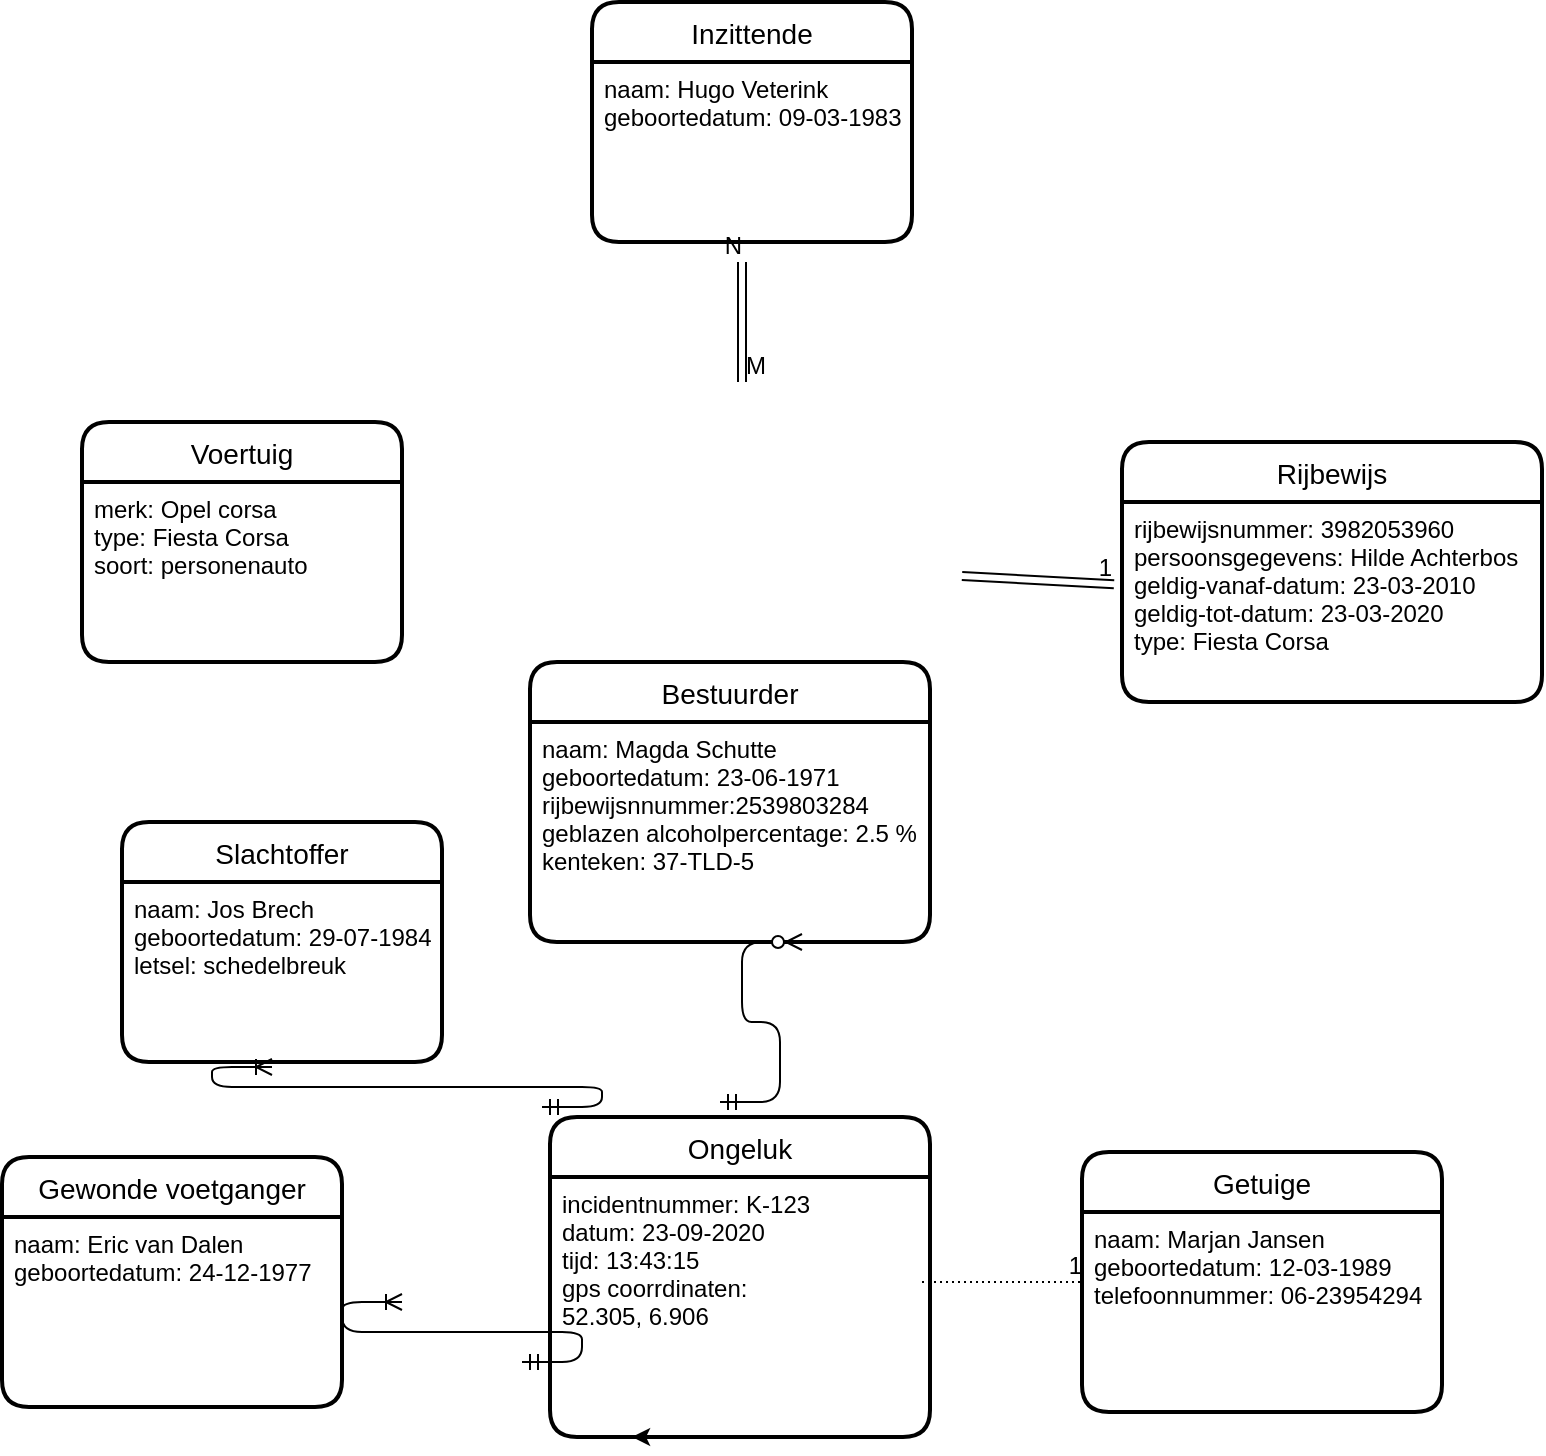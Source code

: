 <mxfile version="13.6.6" type="github">
  <diagram id="QFBMCSHLPr9kDl6M2E-0" name="Page-1">
    <mxGraphModel dx="868" dy="1651" grid="1" gridSize="10" guides="1" tooltips="1" connect="1" arrows="1" fold="1" page="1" pageScale="1" pageWidth="827" pageHeight="1169" math="0" shadow="0">
      <root>
        <mxCell id="0" />
        <mxCell id="1" parent="0" />
        <mxCell id="JKD6H21KlIi6bBvI1oGc-31" value="Voertuig" style="swimlane;childLayout=stackLayout;horizontal=1;startSize=30;horizontalStack=0;rounded=1;fontSize=14;fontStyle=0;strokeWidth=2;resizeParent=0;resizeLast=1;shadow=0;dashed=0;align=center;" vertex="1" parent="1">
          <mxGeometry x="90" y="-180" width="160" height="120" as="geometry" />
        </mxCell>
        <mxCell id="JKD6H21KlIi6bBvI1oGc-32" value="merk: Opel corsa&#xa;type: Fiesta Corsa&#xa;soort: personenauto" style="align=left;strokeColor=none;fillColor=none;spacingLeft=4;fontSize=12;verticalAlign=top;resizable=0;rotatable=0;part=1;" vertex="1" parent="JKD6H21KlIi6bBvI1oGc-31">
          <mxGeometry y="30" width="160" height="90" as="geometry" />
        </mxCell>
        <mxCell id="JKD6H21KlIi6bBvI1oGc-18" value="Rijbewijs" style="swimlane;childLayout=stackLayout;horizontal=1;startSize=30;horizontalStack=0;rounded=1;fontSize=14;fontStyle=0;strokeWidth=2;resizeParent=0;resizeLast=1;shadow=0;dashed=0;align=center;" vertex="1" parent="1">
          <mxGeometry x="610" y="-170" width="210" height="130" as="geometry" />
        </mxCell>
        <mxCell id="JKD6H21KlIi6bBvI1oGc-19" value="rijbewijsnummer: 3982053960&#xa;persoonsgegevens: Hilde Achterbos&#xa;geldig-vanaf-datum: 23-03-2010&#xa;geldig-tot-datum: 23-03-2020&#xa;type: Fiesta Corsa" style="align=left;strokeColor=none;fillColor=none;spacingLeft=4;fontSize=12;verticalAlign=top;resizable=0;rotatable=0;part=1;" vertex="1" parent="JKD6H21KlIi6bBvI1oGc-18">
          <mxGeometry y="30" width="210" height="100" as="geometry" />
        </mxCell>
        <mxCell id="JKD6H21KlIi6bBvI1oGc-8" value="Getuige" style="swimlane;childLayout=stackLayout;horizontal=1;startSize=30;horizontalStack=0;rounded=1;fontSize=14;fontStyle=0;strokeWidth=2;resizeParent=0;resizeLast=1;shadow=0;dashed=0;align=center;" vertex="1" parent="1">
          <mxGeometry x="590" y="185" width="180" height="130" as="geometry" />
        </mxCell>
        <mxCell id="JKD6H21KlIi6bBvI1oGc-9" value="naam: Marjan Jansen&#xa;geboortedatum: 12-03-1989&#xa;telefoonnummer: 06-23954294" style="align=left;strokeColor=none;fillColor=none;spacingLeft=4;fontSize=12;verticalAlign=top;resizable=0;rotatable=0;part=1;" vertex="1" parent="JKD6H21KlIi6bBvI1oGc-8">
          <mxGeometry y="30" width="180" height="100" as="geometry" />
        </mxCell>
        <mxCell id="JKD6H21KlIi6bBvI1oGc-6" value="Inzittende" style="swimlane;childLayout=stackLayout;horizontal=1;startSize=30;horizontalStack=0;rounded=1;fontSize=14;fontStyle=0;strokeWidth=2;resizeParent=0;resizeLast=1;shadow=0;dashed=0;align=center;" vertex="1" parent="1">
          <mxGeometry x="345" y="-390" width="160" height="120" as="geometry" />
        </mxCell>
        <mxCell id="JKD6H21KlIi6bBvI1oGc-7" value="naam: Hugo Veterink&#xa;geboortedatum: 09-03-1983&#xa;" style="align=left;strokeColor=none;fillColor=none;spacingLeft=4;fontSize=12;verticalAlign=top;resizable=0;rotatable=0;part=1;" vertex="1" parent="JKD6H21KlIi6bBvI1oGc-6">
          <mxGeometry y="30" width="160" height="90" as="geometry" />
        </mxCell>
        <mxCell id="JKD6H21KlIi6bBvI1oGc-47" value="" style="shape=link;html=1;rounded=0;entryX=-0.019;entryY=0.411;entryDx=0;entryDy=0;entryPerimeter=0;" edge="1" parent="1" target="JKD6H21KlIi6bBvI1oGc-19">
          <mxGeometry relative="1" as="geometry">
            <mxPoint x="530" y="-103" as="sourcePoint" />
            <mxPoint x="600" y="-105" as="targetPoint" />
          </mxGeometry>
        </mxCell>
        <mxCell id="JKD6H21KlIi6bBvI1oGc-48" value="1" style="resizable=0;html=1;align=right;verticalAlign=bottom;" connectable="0" vertex="1" parent="JKD6H21KlIi6bBvI1oGc-47">
          <mxGeometry x="1" relative="1" as="geometry" />
        </mxCell>
        <mxCell id="JKD6H21KlIi6bBvI1oGc-52" value="" style="shape=link;html=1;rounded=0;" edge="1" parent="1">
          <mxGeometry relative="1" as="geometry">
            <mxPoint x="420" y="-200" as="sourcePoint" />
            <mxPoint x="420" y="-260" as="targetPoint" />
          </mxGeometry>
        </mxCell>
        <mxCell id="JKD6H21KlIi6bBvI1oGc-53" value="M" style="resizable=0;html=1;align=left;verticalAlign=bottom;" connectable="0" vertex="1" parent="JKD6H21KlIi6bBvI1oGc-52">
          <mxGeometry x="-1" relative="1" as="geometry" />
        </mxCell>
        <mxCell id="JKD6H21KlIi6bBvI1oGc-54" value="N" style="resizable=0;html=1;align=right;verticalAlign=bottom;" connectable="0" vertex="1" parent="JKD6H21KlIi6bBvI1oGc-52">
          <mxGeometry x="1" relative="1" as="geometry" />
        </mxCell>
        <mxCell id="JKD6H21KlIi6bBvI1oGc-62" value="" style="endArrow=none;html=1;rounded=0;dashed=1;dashPattern=1 2;entryX=0;entryY=0.35;entryDx=0;entryDy=0;entryPerimeter=0;" edge="1" parent="1" target="JKD6H21KlIi6bBvI1oGc-9">
          <mxGeometry relative="1" as="geometry">
            <mxPoint x="510" y="250" as="sourcePoint" />
            <mxPoint x="580" y="250" as="targetPoint" />
          </mxGeometry>
        </mxCell>
        <mxCell id="JKD6H21KlIi6bBvI1oGc-63" value="1" style="resizable=0;html=1;align=right;verticalAlign=bottom;" connectable="0" vertex="1" parent="JKD6H21KlIi6bBvI1oGc-62">
          <mxGeometry x="1" relative="1" as="geometry" />
        </mxCell>
        <mxCell id="JKD6H21KlIi6bBvI1oGc-12" value="Slachtoffer" style="swimlane;childLayout=stackLayout;horizontal=1;startSize=30;horizontalStack=0;rounded=1;fontSize=14;fontStyle=0;strokeWidth=2;resizeParent=0;resizeLast=1;shadow=0;dashed=0;align=center;" vertex="1" parent="1">
          <mxGeometry x="110" y="20" width="160" height="120" as="geometry" />
        </mxCell>
        <mxCell id="JKD6H21KlIi6bBvI1oGc-13" value="naam: Jos Brech&#xa;geboortedatum: 29-07-1984&#xa;letsel: schedelbreuk&#xa;" style="align=left;strokeColor=none;fillColor=none;spacingLeft=4;fontSize=12;verticalAlign=top;resizable=0;rotatable=0;part=1;" vertex="1" parent="JKD6H21KlIi6bBvI1oGc-12">
          <mxGeometry y="30" width="160" height="90" as="geometry" />
        </mxCell>
        <mxCell id="JKD6H21KlIi6bBvI1oGc-10" value="Bestuurder" style="swimlane;childLayout=stackLayout;horizontal=1;startSize=30;horizontalStack=0;rounded=1;fontSize=14;fontStyle=0;strokeWidth=2;resizeParent=0;resizeLast=1;shadow=0;dashed=0;align=center;" vertex="1" parent="1">
          <mxGeometry x="314" y="-60" width="200" height="140" as="geometry" />
        </mxCell>
        <mxCell id="JKD6H21KlIi6bBvI1oGc-11" value="naam: Magda Schutte&#xa;geboortedatum: 23-06-1971&#xa;rijbewijsnnummer:2539803284&#xa;geblazen alcoholpercentage: 2.5 %&#xa;kenteken: 37-TLD-5&#xa;" style="align=left;strokeColor=none;fillColor=none;spacingLeft=4;fontSize=12;verticalAlign=top;resizable=0;rotatable=0;part=1;" vertex="1" parent="JKD6H21KlIi6bBvI1oGc-10">
          <mxGeometry y="30" width="200" height="110" as="geometry" />
        </mxCell>
        <mxCell id="JKD6H21KlIi6bBvI1oGc-64" value="" style="edgeStyle=entityRelationEdgeStyle;fontSize=12;html=1;endArrow=ERzeroToMany;startArrow=ERmandOne;" edge="1" parent="JKD6H21KlIi6bBvI1oGc-10">
          <mxGeometry width="100" height="100" relative="1" as="geometry">
            <mxPoint x="95" y="220" as="sourcePoint" />
            <mxPoint x="136" y="140" as="targetPoint" />
          </mxGeometry>
        </mxCell>
        <mxCell id="JKD6H21KlIi6bBvI1oGc-4" value="Ongeluk" style="swimlane;childLayout=stackLayout;horizontal=1;startSize=30;horizontalStack=0;rounded=1;fontSize=14;fontStyle=0;strokeWidth=2;resizeParent=0;resizeLast=1;shadow=0;dashed=0;align=center;" vertex="1" parent="1">
          <mxGeometry x="324" y="167.5" width="190" height="160" as="geometry" />
        </mxCell>
        <mxCell id="JKD6H21KlIi6bBvI1oGc-5" value="incidentnummer: K-123&#xa;datum: 23-09-2020&#xa;tijd: 13:43:15&#xa;gps coorrdinaten: &#xa;52.305, 6.906" style="align=left;strokeColor=none;fillColor=none;spacingLeft=4;fontSize=12;verticalAlign=top;resizable=0;rotatable=0;part=1;" vertex="1" parent="JKD6H21KlIi6bBvI1oGc-4">
          <mxGeometry y="30" width="190" height="130" as="geometry" />
        </mxCell>
        <mxCell id="JKD6H21KlIi6bBvI1oGc-66" style="edgeStyle=orthogonalEdgeStyle;rounded=0;orthogonalLoop=1;jettySize=auto;html=1;exitX=0.25;exitY=1;exitDx=0;exitDy=0;entryX=0.216;entryY=1;entryDx=0;entryDy=0;entryPerimeter=0;" edge="1" parent="JKD6H21KlIi6bBvI1oGc-4" source="JKD6H21KlIi6bBvI1oGc-5" target="JKD6H21KlIi6bBvI1oGc-5">
          <mxGeometry relative="1" as="geometry" />
        </mxCell>
        <mxCell id="JKD6H21KlIi6bBvI1oGc-14" value="Gewonde voetganger" style="swimlane;childLayout=stackLayout;horizontal=1;startSize=30;horizontalStack=0;rounded=1;fontSize=14;fontStyle=0;strokeWidth=2;resizeParent=0;resizeLast=1;shadow=0;dashed=0;align=center;" vertex="1" parent="1">
          <mxGeometry x="50" y="187.5" width="170" height="125" as="geometry" />
        </mxCell>
        <mxCell id="JKD6H21KlIi6bBvI1oGc-65" value="" style="edgeStyle=entityRelationEdgeStyle;fontSize=12;html=1;endArrow=ERoneToMany;startArrow=ERmandOne;" edge="1" parent="JKD6H21KlIi6bBvI1oGc-14">
          <mxGeometry width="100" height="100" relative="1" as="geometry">
            <mxPoint x="270" y="-25" as="sourcePoint" />
            <mxPoint x="135" y="-45" as="targetPoint" />
          </mxGeometry>
        </mxCell>
        <mxCell id="JKD6H21KlIi6bBvI1oGc-15" value="naam: Eric van Dalen&#xa;geboortedatum: 24-12-1977" style="align=left;strokeColor=none;fillColor=none;spacingLeft=4;fontSize=12;verticalAlign=top;resizable=0;rotatable=0;part=1;" vertex="1" parent="JKD6H21KlIi6bBvI1oGc-14">
          <mxGeometry y="30" width="170" height="95" as="geometry" />
        </mxCell>
        <mxCell id="JKD6H21KlIi6bBvI1oGc-67" value="" style="edgeStyle=entityRelationEdgeStyle;fontSize=12;html=1;endArrow=ERoneToMany;startArrow=ERmandOne;" edge="1" parent="1">
          <mxGeometry width="100" height="100" relative="1" as="geometry">
            <mxPoint x="310" y="290" as="sourcePoint" />
            <mxPoint x="250" y="260" as="targetPoint" />
          </mxGeometry>
        </mxCell>
      </root>
    </mxGraphModel>
  </diagram>
</mxfile>
